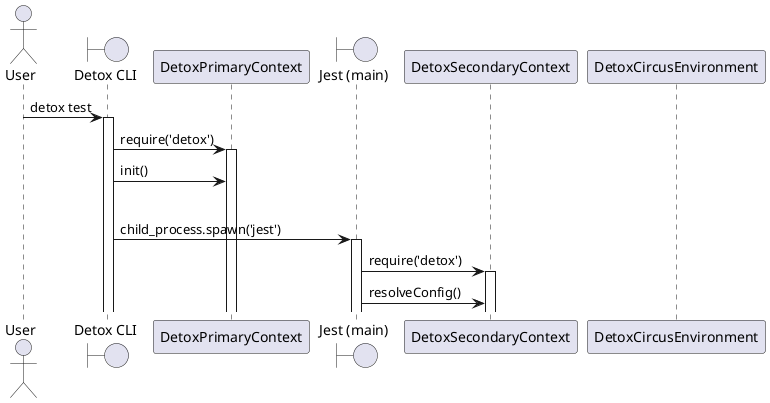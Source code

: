@startuml

actor User
boundary "Detox CLI" as CLI
participant "DetoxPrimaryContext" as Pri
boundary "Jest (main)" as Jest0
participant "DetoxSecondaryContext" as Sec
participant "DetoxCircusEnvironment" as Env

User -> CLI: detox test
activate CLI
CLI -> Pri: require('detox')
activate Pri
CLI -> Pri: init()
loop while exitCode != 0 and retries > 0
  CLI -> Jest0: child_process.spawn('jest')
  activate Jest0
  Jest0 -> Sec: require('detox')
  activate Sec
  Jest0 -> Sec: resolveConfig()
@enduml
